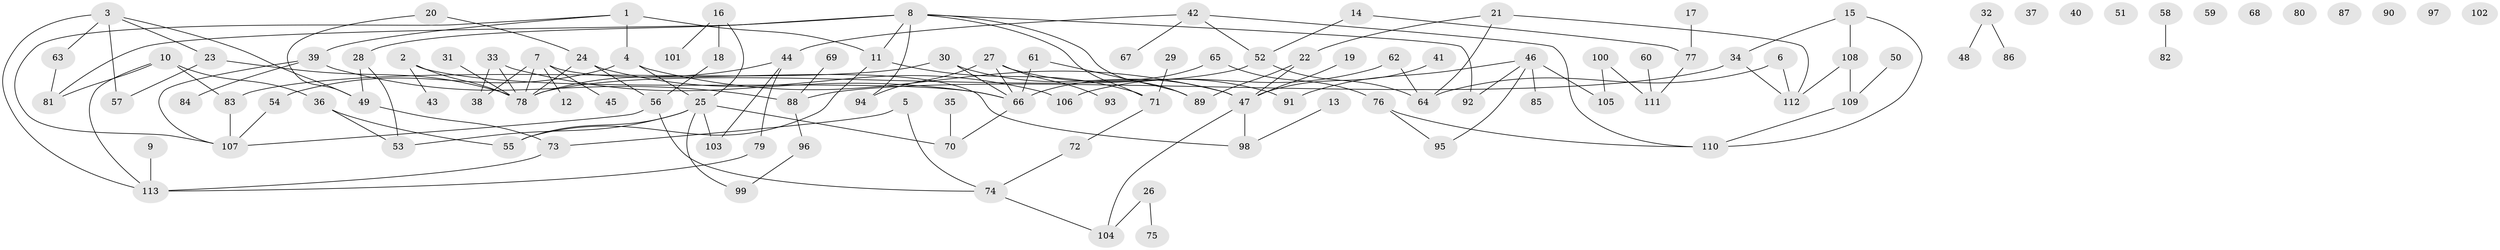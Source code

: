 // coarse degree distribution, {3: 0.15217391304347827, 6: 0.08695652173913043, 4: 0.21739130434782608, 8: 0.021739130434782608, 2: 0.2826086956521739, 5: 0.043478260869565216, 7: 0.043478260869565216, 1: 0.15217391304347827}
// Generated by graph-tools (version 1.1) at 2025/48/03/04/25 22:48:15]
// undirected, 113 vertices, 142 edges
graph export_dot {
  node [color=gray90,style=filled];
  1;
  2;
  3;
  4;
  5;
  6;
  7;
  8;
  9;
  10;
  11;
  12;
  13;
  14;
  15;
  16;
  17;
  18;
  19;
  20;
  21;
  22;
  23;
  24;
  25;
  26;
  27;
  28;
  29;
  30;
  31;
  32;
  33;
  34;
  35;
  36;
  37;
  38;
  39;
  40;
  41;
  42;
  43;
  44;
  45;
  46;
  47;
  48;
  49;
  50;
  51;
  52;
  53;
  54;
  55;
  56;
  57;
  58;
  59;
  60;
  61;
  62;
  63;
  64;
  65;
  66;
  67;
  68;
  69;
  70;
  71;
  72;
  73;
  74;
  75;
  76;
  77;
  78;
  79;
  80;
  81;
  82;
  83;
  84;
  85;
  86;
  87;
  88;
  89;
  90;
  91;
  92;
  93;
  94;
  95;
  96;
  97;
  98;
  99;
  100;
  101;
  102;
  103;
  104;
  105;
  106;
  107;
  108;
  109;
  110;
  111;
  112;
  113;
  1 -- 4;
  1 -- 11;
  1 -- 39;
  1 -- 107;
  2 -- 43;
  2 -- 66;
  2 -- 78;
  3 -- 23;
  3 -- 49;
  3 -- 57;
  3 -- 63;
  3 -- 113;
  4 -- 25;
  4 -- 47;
  4 -- 54;
  5 -- 73;
  5 -- 74;
  6 -- 64;
  6 -- 112;
  7 -- 12;
  7 -- 38;
  7 -- 45;
  7 -- 78;
  7 -- 98;
  8 -- 11;
  8 -- 28;
  8 -- 71;
  8 -- 81;
  8 -- 89;
  8 -- 92;
  8 -- 94;
  9 -- 113;
  10 -- 36;
  10 -- 81;
  10 -- 83;
  10 -- 113;
  11 -- 55;
  11 -- 71;
  13 -- 98;
  14 -- 52;
  14 -- 77;
  15 -- 34;
  15 -- 108;
  15 -- 110;
  16 -- 18;
  16 -- 25;
  16 -- 101;
  17 -- 77;
  18 -- 56;
  19 -- 47;
  20 -- 24;
  20 -- 49;
  21 -- 22;
  21 -- 64;
  21 -- 112;
  22 -- 47;
  22 -- 89;
  23 -- 57;
  23 -- 78;
  24 -- 56;
  24 -- 78;
  24 -- 106;
  25 -- 53;
  25 -- 55;
  25 -- 70;
  25 -- 99;
  25 -- 103;
  26 -- 75;
  26 -- 104;
  27 -- 66;
  27 -- 91;
  27 -- 93;
  27 -- 94;
  28 -- 49;
  28 -- 53;
  29 -- 71;
  30 -- 47;
  30 -- 66;
  30 -- 83;
  31 -- 78;
  32 -- 48;
  32 -- 86;
  33 -- 38;
  33 -- 66;
  33 -- 78;
  34 -- 88;
  34 -- 112;
  35 -- 70;
  36 -- 53;
  36 -- 55;
  39 -- 84;
  39 -- 88;
  39 -- 107;
  41 -- 47;
  42 -- 44;
  42 -- 52;
  42 -- 67;
  42 -- 110;
  44 -- 78;
  44 -- 79;
  44 -- 103;
  46 -- 85;
  46 -- 91;
  46 -- 92;
  46 -- 95;
  46 -- 105;
  47 -- 98;
  47 -- 104;
  49 -- 73;
  50 -- 109;
  52 -- 64;
  52 -- 78;
  54 -- 107;
  56 -- 74;
  56 -- 107;
  58 -- 82;
  60 -- 111;
  61 -- 66;
  61 -- 89;
  62 -- 64;
  62 -- 106;
  63 -- 81;
  65 -- 66;
  65 -- 76;
  66 -- 70;
  69 -- 88;
  71 -- 72;
  72 -- 74;
  73 -- 113;
  74 -- 104;
  76 -- 95;
  76 -- 110;
  77 -- 111;
  79 -- 113;
  83 -- 107;
  88 -- 96;
  96 -- 99;
  100 -- 105;
  100 -- 111;
  108 -- 109;
  108 -- 112;
  109 -- 110;
}
